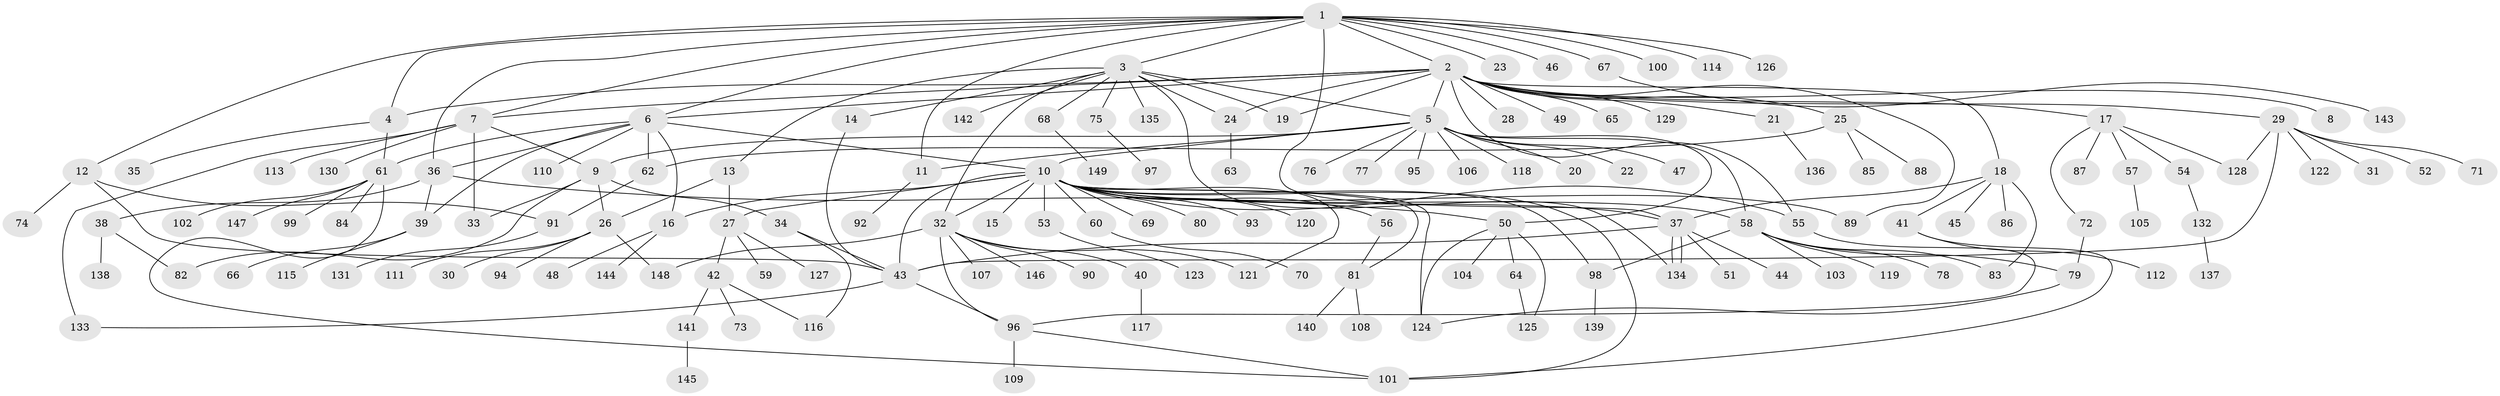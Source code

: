 // coarse degree distribution, {14: 0.01904761904761905, 18: 0.009523809523809525, 11: 0.009523809523809525, 3: 0.12380952380952381, 8: 0.02857142857142857, 5: 0.05714285714285714, 1: 0.4857142857142857, 22: 0.009523809523809525, 2: 0.18095238095238095, 4: 0.0380952380952381, 6: 0.02857142857142857, 7: 0.009523809523809525}
// Generated by graph-tools (version 1.1) at 2025/50/03/04/25 22:50:26]
// undirected, 149 vertices, 198 edges
graph export_dot {
  node [color=gray90,style=filled];
  1;
  2;
  3;
  4;
  5;
  6;
  7;
  8;
  9;
  10;
  11;
  12;
  13;
  14;
  15;
  16;
  17;
  18;
  19;
  20;
  21;
  22;
  23;
  24;
  25;
  26;
  27;
  28;
  29;
  30;
  31;
  32;
  33;
  34;
  35;
  36;
  37;
  38;
  39;
  40;
  41;
  42;
  43;
  44;
  45;
  46;
  47;
  48;
  49;
  50;
  51;
  52;
  53;
  54;
  55;
  56;
  57;
  58;
  59;
  60;
  61;
  62;
  63;
  64;
  65;
  66;
  67;
  68;
  69;
  70;
  71;
  72;
  73;
  74;
  75;
  76;
  77;
  78;
  79;
  80;
  81;
  82;
  83;
  84;
  85;
  86;
  87;
  88;
  89;
  90;
  91;
  92;
  93;
  94;
  95;
  96;
  97;
  98;
  99;
  100;
  101;
  102;
  103;
  104;
  105;
  106;
  107;
  108;
  109;
  110;
  111;
  112;
  113;
  114;
  115;
  116;
  117;
  118;
  119;
  120;
  121;
  122;
  123;
  124;
  125;
  126;
  127;
  128;
  129;
  130;
  131;
  132;
  133;
  134;
  135;
  136;
  137;
  138;
  139;
  140;
  141;
  142;
  143;
  144;
  145;
  146;
  147;
  148;
  149;
  1 -- 2;
  1 -- 3;
  1 -- 4;
  1 -- 6;
  1 -- 7;
  1 -- 11;
  1 -- 12;
  1 -- 23;
  1 -- 36;
  1 -- 37;
  1 -- 46;
  1 -- 67;
  1 -- 100;
  1 -- 114;
  1 -- 126;
  2 -- 4;
  2 -- 5;
  2 -- 6;
  2 -- 7;
  2 -- 8;
  2 -- 17;
  2 -- 18;
  2 -- 19;
  2 -- 21;
  2 -- 24;
  2 -- 25;
  2 -- 28;
  2 -- 29;
  2 -- 49;
  2 -- 55;
  2 -- 65;
  2 -- 89;
  2 -- 129;
  3 -- 5;
  3 -- 13;
  3 -- 14;
  3 -- 19;
  3 -- 24;
  3 -- 32;
  3 -- 68;
  3 -- 75;
  3 -- 134;
  3 -- 135;
  3 -- 142;
  4 -- 35;
  4 -- 61;
  5 -- 9;
  5 -- 10;
  5 -- 11;
  5 -- 20;
  5 -- 22;
  5 -- 47;
  5 -- 50;
  5 -- 58;
  5 -- 76;
  5 -- 77;
  5 -- 95;
  5 -- 106;
  5 -- 118;
  6 -- 10;
  6 -- 16;
  6 -- 36;
  6 -- 39;
  6 -- 61;
  6 -- 62;
  6 -- 110;
  7 -- 9;
  7 -- 33;
  7 -- 113;
  7 -- 130;
  7 -- 133;
  9 -- 26;
  9 -- 33;
  9 -- 34;
  9 -- 82;
  10 -- 15;
  10 -- 16;
  10 -- 27;
  10 -- 32;
  10 -- 37;
  10 -- 43;
  10 -- 53;
  10 -- 55;
  10 -- 56;
  10 -- 58;
  10 -- 60;
  10 -- 69;
  10 -- 80;
  10 -- 81;
  10 -- 89;
  10 -- 93;
  10 -- 98;
  10 -- 101;
  10 -- 120;
  10 -- 121;
  10 -- 124;
  11 -- 92;
  12 -- 43;
  12 -- 74;
  12 -- 91;
  13 -- 26;
  13 -- 27;
  14 -- 43;
  16 -- 48;
  16 -- 144;
  17 -- 54;
  17 -- 57;
  17 -- 72;
  17 -- 87;
  17 -- 128;
  18 -- 37;
  18 -- 41;
  18 -- 45;
  18 -- 83;
  18 -- 86;
  21 -- 136;
  24 -- 63;
  25 -- 62;
  25 -- 85;
  25 -- 88;
  26 -- 30;
  26 -- 94;
  26 -- 111;
  26 -- 148;
  27 -- 42;
  27 -- 59;
  27 -- 127;
  29 -- 31;
  29 -- 43;
  29 -- 52;
  29 -- 71;
  29 -- 122;
  29 -- 128;
  32 -- 40;
  32 -- 90;
  32 -- 96;
  32 -- 107;
  32 -- 121;
  32 -- 146;
  32 -- 148;
  34 -- 43;
  34 -- 116;
  36 -- 38;
  36 -- 39;
  36 -- 50;
  37 -- 43;
  37 -- 44;
  37 -- 51;
  37 -- 134;
  37 -- 134;
  38 -- 82;
  38 -- 138;
  39 -- 66;
  39 -- 115;
  40 -- 117;
  41 -- 101;
  41 -- 112;
  42 -- 73;
  42 -- 116;
  42 -- 141;
  43 -- 96;
  43 -- 133;
  50 -- 64;
  50 -- 104;
  50 -- 124;
  50 -- 125;
  53 -- 123;
  54 -- 132;
  55 -- 96;
  56 -- 81;
  57 -- 105;
  58 -- 78;
  58 -- 79;
  58 -- 83;
  58 -- 98;
  58 -- 103;
  58 -- 119;
  60 -- 70;
  61 -- 84;
  61 -- 99;
  61 -- 101;
  61 -- 102;
  61 -- 147;
  62 -- 91;
  64 -- 125;
  67 -- 143;
  68 -- 149;
  72 -- 79;
  75 -- 97;
  79 -- 124;
  81 -- 108;
  81 -- 140;
  91 -- 131;
  96 -- 101;
  96 -- 109;
  98 -- 139;
  132 -- 137;
  141 -- 145;
}
